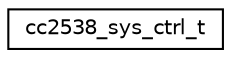 digraph "Graphical Class Hierarchy"
{
 // LATEX_PDF_SIZE
  edge [fontname="Helvetica",fontsize="10",labelfontname="Helvetica",labelfontsize="10"];
  node [fontname="Helvetica",fontsize="10",shape=record];
  rankdir="LR";
  Node0 [label="cc2538_sys_ctrl_t",height=0.2,width=0.4,color="black", fillcolor="white", style="filled",URL="$structcc2538__sys__ctrl__t.html",tooltip="System Control component registers."];
}
